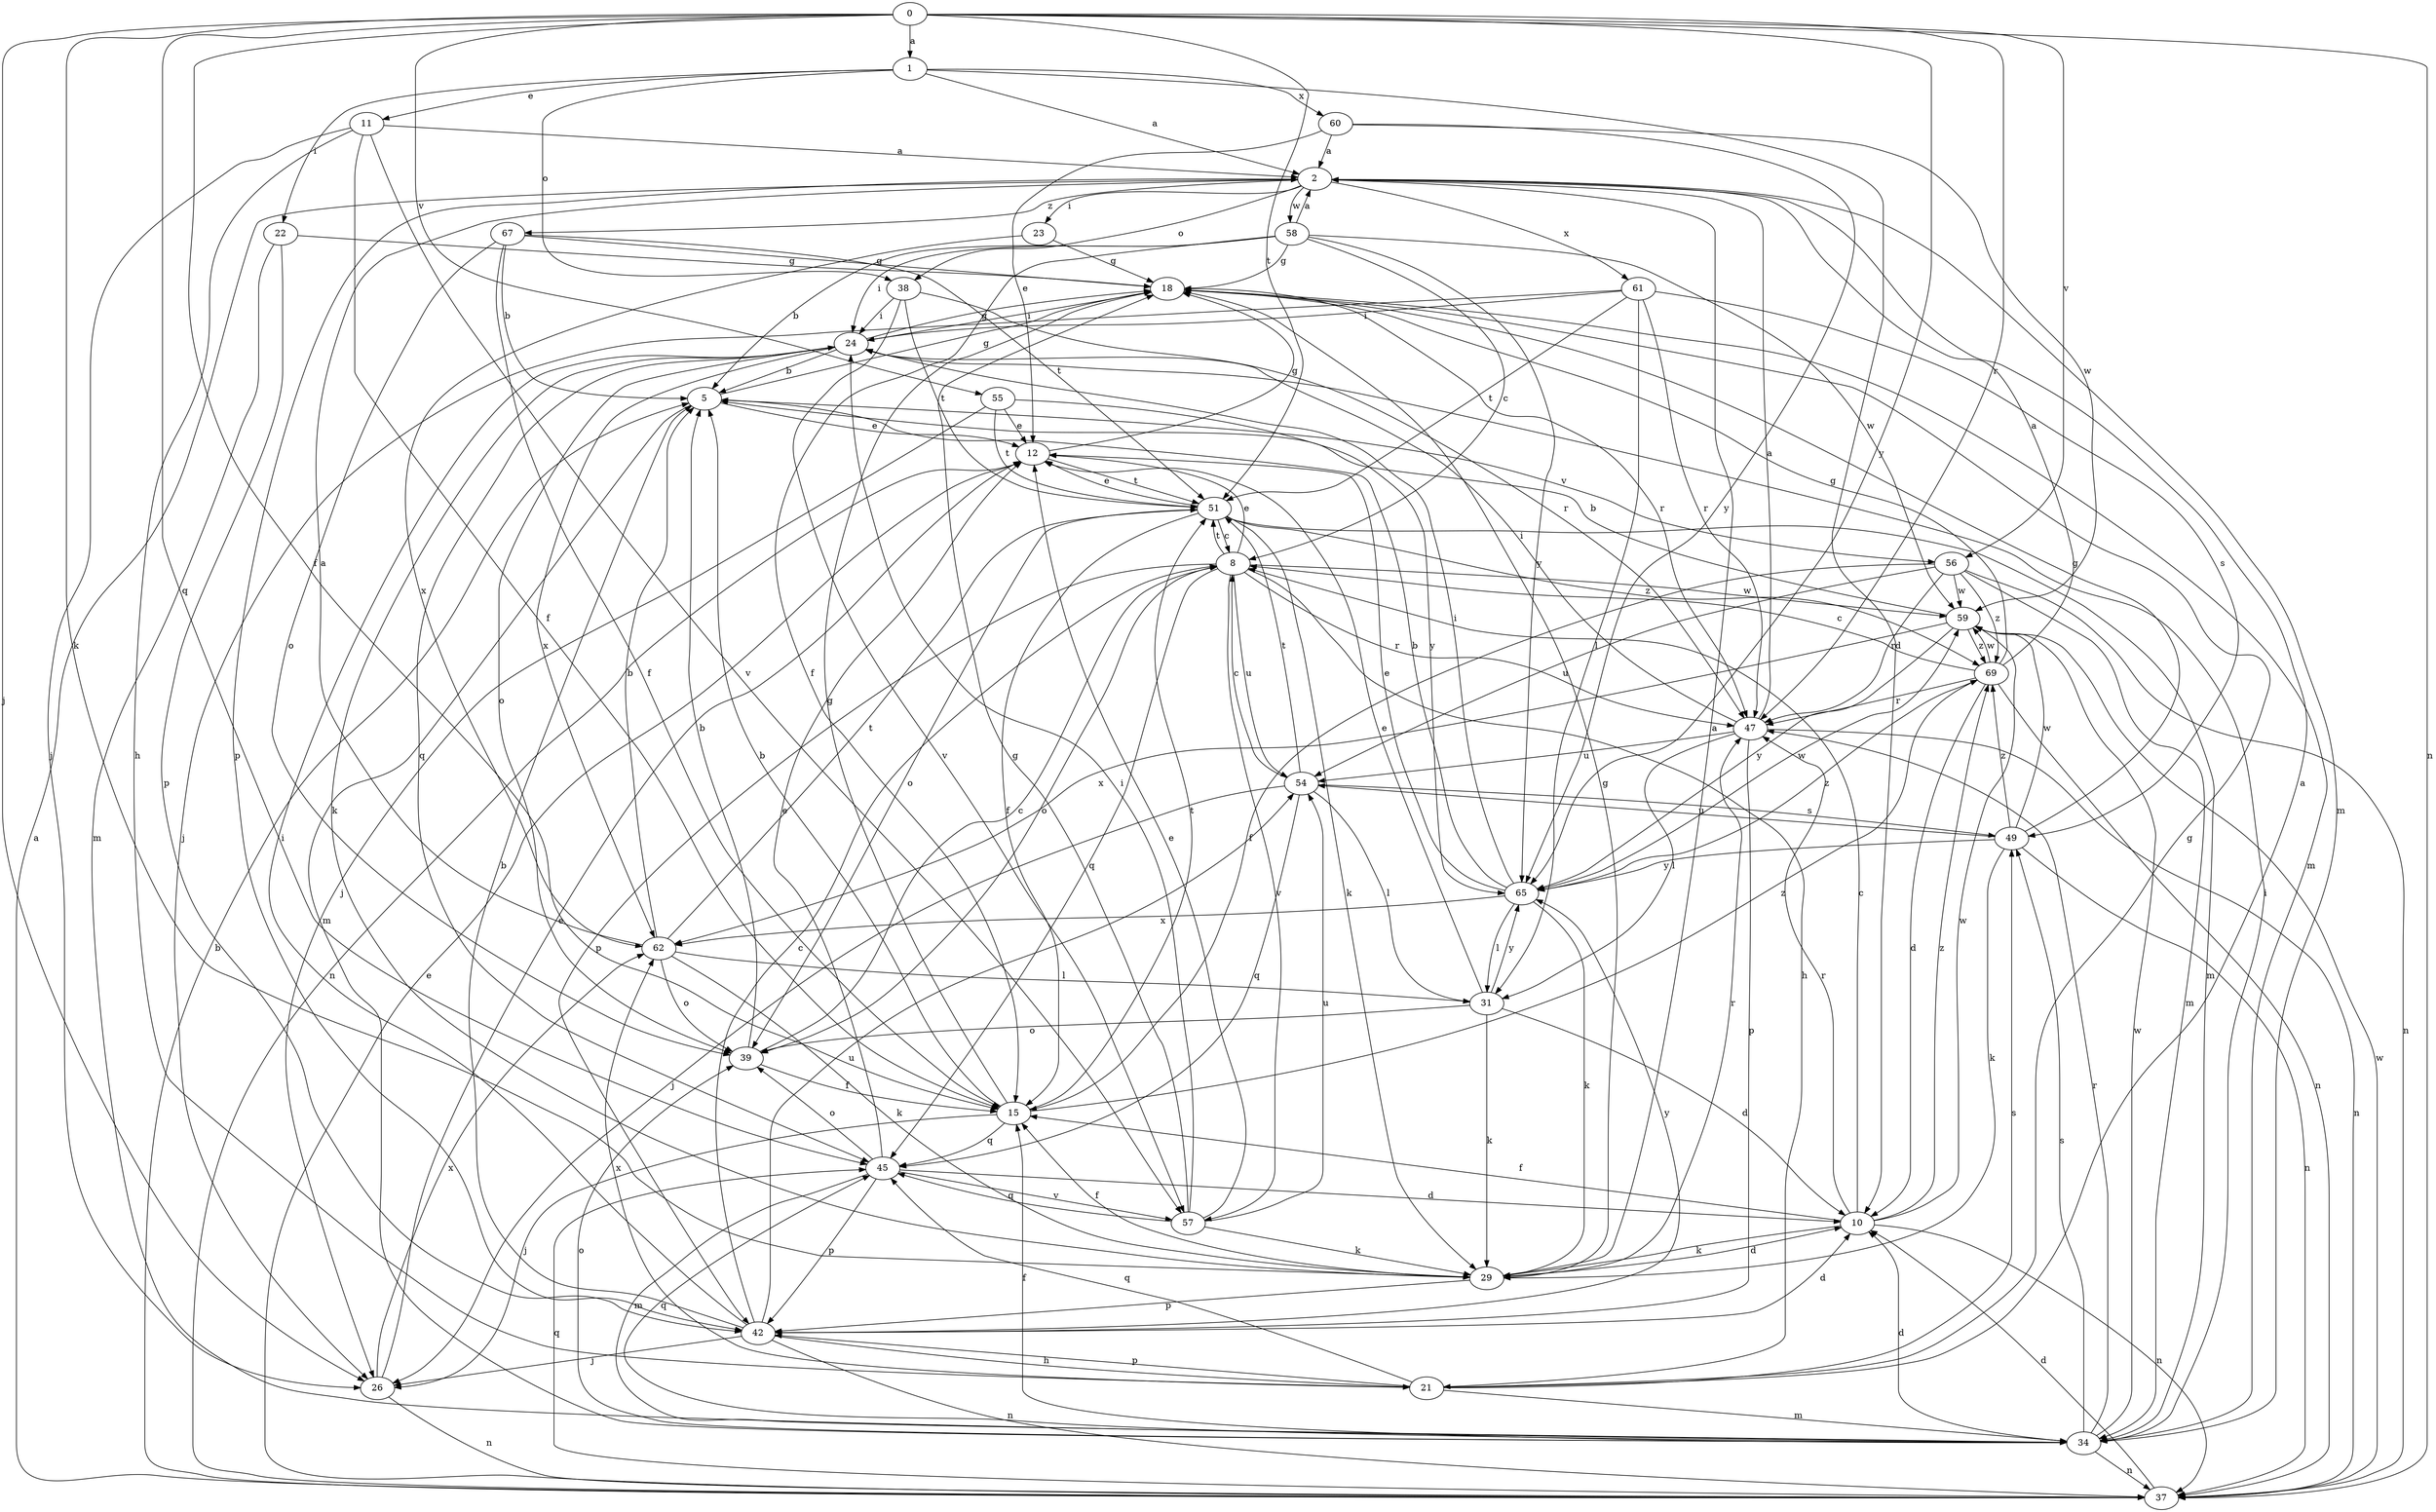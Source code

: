 strict digraph  {
0;
1;
2;
5;
8;
10;
11;
12;
15;
18;
21;
22;
23;
24;
26;
29;
31;
34;
37;
38;
39;
42;
45;
47;
49;
51;
54;
55;
56;
57;
58;
59;
60;
61;
62;
65;
67;
69;
0 -> 1  [label=a];
0 -> 15  [label=f];
0 -> 26  [label=j];
0 -> 29  [label=k];
0 -> 37  [label=n];
0 -> 45  [label=q];
0 -> 47  [label=r];
0 -> 51  [label=t];
0 -> 55  [label=v];
0 -> 56  [label=v];
0 -> 65  [label=y];
1 -> 2  [label=a];
1 -> 10  [label=d];
1 -> 11  [label=e];
1 -> 22  [label=i];
1 -> 38  [label=o];
1 -> 60  [label=x];
2 -> 23  [label=i];
2 -> 34  [label=m];
2 -> 38  [label=o];
2 -> 42  [label=p];
2 -> 58  [label=w];
2 -> 61  [label=x];
2 -> 67  [label=z];
5 -> 12  [label=e];
5 -> 18  [label=g];
5 -> 34  [label=m];
5 -> 56  [label=v];
8 -> 12  [label=e];
8 -> 21  [label=h];
8 -> 39  [label=o];
8 -> 42  [label=p];
8 -> 45  [label=q];
8 -> 47  [label=r];
8 -> 51  [label=t];
8 -> 54  [label=u];
8 -> 57  [label=v];
8 -> 59  [label=w];
10 -> 8  [label=c];
10 -> 15  [label=f];
10 -> 29  [label=k];
10 -> 37  [label=n];
10 -> 47  [label=r];
10 -> 59  [label=w];
10 -> 69  [label=z];
11 -> 2  [label=a];
11 -> 15  [label=f];
11 -> 21  [label=h];
11 -> 26  [label=j];
11 -> 57  [label=v];
12 -> 18  [label=g];
12 -> 37  [label=n];
12 -> 51  [label=t];
15 -> 5  [label=b];
15 -> 18  [label=g];
15 -> 26  [label=j];
15 -> 45  [label=q];
15 -> 51  [label=t];
15 -> 69  [label=z];
18 -> 24  [label=i];
18 -> 34  [label=m];
18 -> 47  [label=r];
21 -> 2  [label=a];
21 -> 18  [label=g];
21 -> 34  [label=m];
21 -> 42  [label=p];
21 -> 45  [label=q];
21 -> 49  [label=s];
21 -> 62  [label=x];
22 -> 18  [label=g];
22 -> 34  [label=m];
22 -> 42  [label=p];
23 -> 18  [label=g];
23 -> 62  [label=x];
24 -> 5  [label=b];
24 -> 18  [label=g];
24 -> 29  [label=k];
24 -> 39  [label=o];
24 -> 45  [label=q];
24 -> 62  [label=x];
26 -> 12  [label=e];
26 -> 37  [label=n];
26 -> 62  [label=x];
29 -> 2  [label=a];
29 -> 10  [label=d];
29 -> 15  [label=f];
29 -> 18  [label=g];
29 -> 42  [label=p];
29 -> 47  [label=r];
31 -> 10  [label=d];
31 -> 12  [label=e];
31 -> 29  [label=k];
31 -> 39  [label=o];
31 -> 65  [label=y];
34 -> 10  [label=d];
34 -> 15  [label=f];
34 -> 24  [label=i];
34 -> 37  [label=n];
34 -> 39  [label=o];
34 -> 45  [label=q];
34 -> 47  [label=r];
34 -> 49  [label=s];
34 -> 59  [label=w];
37 -> 2  [label=a];
37 -> 5  [label=b];
37 -> 10  [label=d];
37 -> 12  [label=e];
37 -> 45  [label=q];
37 -> 59  [label=w];
38 -> 24  [label=i];
38 -> 47  [label=r];
38 -> 51  [label=t];
38 -> 57  [label=v];
39 -> 5  [label=b];
39 -> 8  [label=c];
39 -> 15  [label=f];
42 -> 5  [label=b];
42 -> 8  [label=c];
42 -> 10  [label=d];
42 -> 21  [label=h];
42 -> 24  [label=i];
42 -> 26  [label=j];
42 -> 37  [label=n];
42 -> 54  [label=u];
42 -> 65  [label=y];
45 -> 10  [label=d];
45 -> 12  [label=e];
45 -> 34  [label=m];
45 -> 39  [label=o];
45 -> 42  [label=p];
45 -> 57  [label=v];
47 -> 2  [label=a];
47 -> 24  [label=i];
47 -> 31  [label=l];
47 -> 37  [label=n];
47 -> 42  [label=p];
47 -> 54  [label=u];
49 -> 18  [label=g];
49 -> 29  [label=k];
49 -> 37  [label=n];
49 -> 54  [label=u];
49 -> 59  [label=w];
49 -> 65  [label=y];
49 -> 69  [label=z];
51 -> 8  [label=c];
51 -> 12  [label=e];
51 -> 15  [label=f];
51 -> 29  [label=k];
51 -> 34  [label=m];
51 -> 39  [label=o];
51 -> 69  [label=z];
54 -> 8  [label=c];
54 -> 26  [label=j];
54 -> 31  [label=l];
54 -> 45  [label=q];
54 -> 49  [label=s];
54 -> 51  [label=t];
55 -> 12  [label=e];
55 -> 26  [label=j];
55 -> 51  [label=t];
55 -> 65  [label=y];
56 -> 15  [label=f];
56 -> 34  [label=m];
56 -> 37  [label=n];
56 -> 47  [label=r];
56 -> 54  [label=u];
56 -> 59  [label=w];
56 -> 69  [label=z];
57 -> 12  [label=e];
57 -> 18  [label=g];
57 -> 24  [label=i];
57 -> 29  [label=k];
57 -> 45  [label=q];
57 -> 54  [label=u];
58 -> 2  [label=a];
58 -> 5  [label=b];
58 -> 8  [label=c];
58 -> 15  [label=f];
58 -> 18  [label=g];
58 -> 24  [label=i];
58 -> 59  [label=w];
58 -> 65  [label=y];
59 -> 5  [label=b];
59 -> 62  [label=x];
59 -> 65  [label=y];
59 -> 69  [label=z];
60 -> 2  [label=a];
60 -> 12  [label=e];
60 -> 59  [label=w];
60 -> 65  [label=y];
61 -> 24  [label=i];
61 -> 26  [label=j];
61 -> 31  [label=l];
61 -> 47  [label=r];
61 -> 49  [label=s];
61 -> 51  [label=t];
62 -> 2  [label=a];
62 -> 5  [label=b];
62 -> 29  [label=k];
62 -> 31  [label=l];
62 -> 39  [label=o];
62 -> 51  [label=t];
65 -> 5  [label=b];
65 -> 12  [label=e];
65 -> 24  [label=i];
65 -> 29  [label=k];
65 -> 31  [label=l];
65 -> 59  [label=w];
65 -> 62  [label=x];
65 -> 69  [label=z];
67 -> 5  [label=b];
67 -> 15  [label=f];
67 -> 18  [label=g];
67 -> 39  [label=o];
67 -> 51  [label=t];
69 -> 2  [label=a];
69 -> 8  [label=c];
69 -> 10  [label=d];
69 -> 18  [label=g];
69 -> 37  [label=n];
69 -> 47  [label=r];
69 -> 59  [label=w];
}
